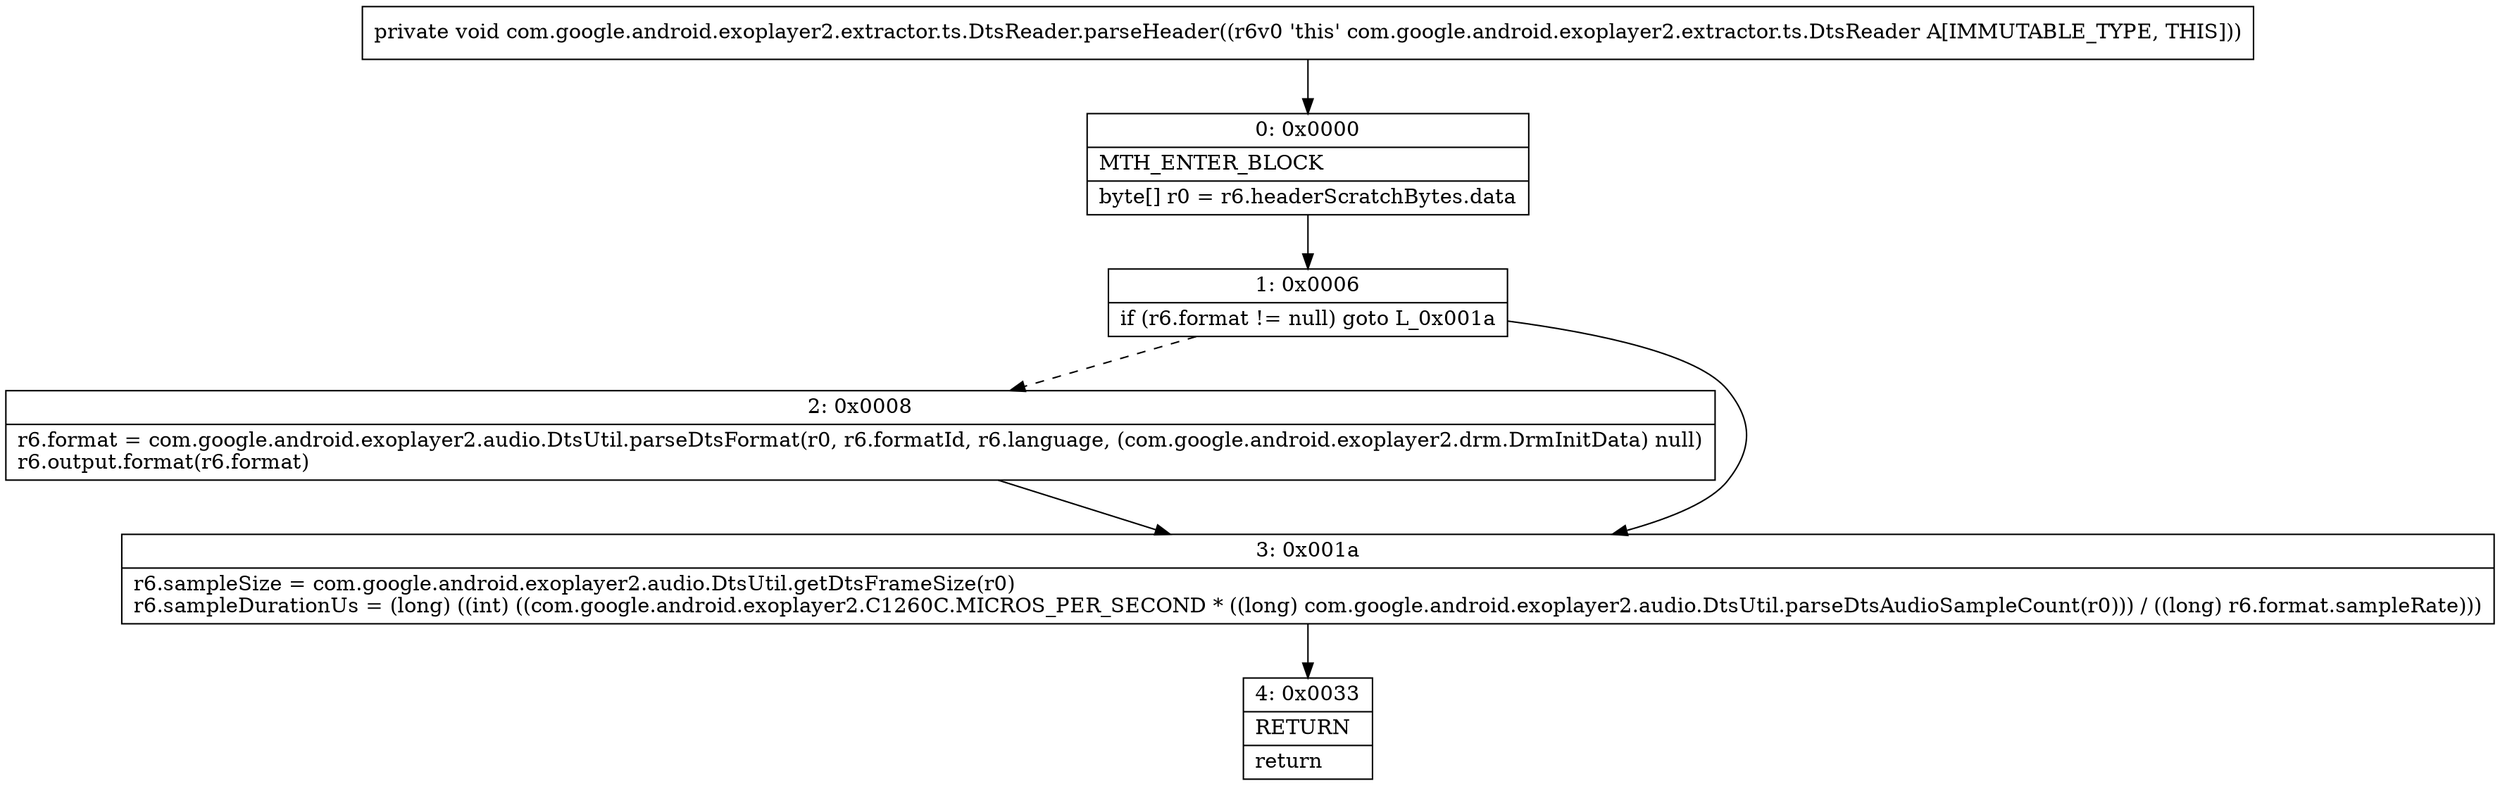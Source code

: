 digraph "CFG forcom.google.android.exoplayer2.extractor.ts.DtsReader.parseHeader()V" {
Node_0 [shape=record,label="{0\:\ 0x0000|MTH_ENTER_BLOCK\l|byte[] r0 = r6.headerScratchBytes.data\l}"];
Node_1 [shape=record,label="{1\:\ 0x0006|if (r6.format != null) goto L_0x001a\l}"];
Node_2 [shape=record,label="{2\:\ 0x0008|r6.format = com.google.android.exoplayer2.audio.DtsUtil.parseDtsFormat(r0, r6.formatId, r6.language, (com.google.android.exoplayer2.drm.DrmInitData) null)\lr6.output.format(r6.format)\l}"];
Node_3 [shape=record,label="{3\:\ 0x001a|r6.sampleSize = com.google.android.exoplayer2.audio.DtsUtil.getDtsFrameSize(r0)\lr6.sampleDurationUs = (long) ((int) ((com.google.android.exoplayer2.C1260C.MICROS_PER_SECOND * ((long) com.google.android.exoplayer2.audio.DtsUtil.parseDtsAudioSampleCount(r0))) \/ ((long) r6.format.sampleRate)))\l}"];
Node_4 [shape=record,label="{4\:\ 0x0033|RETURN\l|return\l}"];
MethodNode[shape=record,label="{private void com.google.android.exoplayer2.extractor.ts.DtsReader.parseHeader((r6v0 'this' com.google.android.exoplayer2.extractor.ts.DtsReader A[IMMUTABLE_TYPE, THIS])) }"];
MethodNode -> Node_0;
Node_0 -> Node_1;
Node_1 -> Node_2[style=dashed];
Node_1 -> Node_3;
Node_2 -> Node_3;
Node_3 -> Node_4;
}

